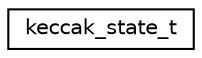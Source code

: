 digraph "Graphical Class Hierarchy"
{
 // LATEX_PDF_SIZE
  edge [fontname="Helvetica",fontsize="10",labelfontname="Helvetica",labelfontsize="10"];
  node [fontname="Helvetica",fontsize="10",shape=record];
  rankdir="LR";
  Node0 [label="keccak_state_t",height=0.2,width=0.4,color="black", fillcolor="white", style="filled",URL="$structkeccak__state__t.html",tooltip="Context for operations on a sponge with keccak permutation."];
}
